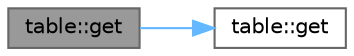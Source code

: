 digraph "table::get"
{
 // LATEX_PDF_SIZE
  bgcolor="transparent";
  edge [fontname=Helvetica,fontsize=10,labelfontname=Helvetica,labelfontsize=10];
  node [fontname=Helvetica,fontsize=10,shape=box,height=0.2,width=0.4];
  rankdir="LR";
  Node1 [id="Node000001",label="table::get",height=0.2,width=0.4,color="gray40", fillcolor="grey60", style="filled", fontcolor="black",tooltip="Gets the node at a specific key (const overload)."];
  Node1 -> Node2 [id="edge3_Node000001_Node000002",color="steelblue1",style="solid",tooltip=" "];
  Node2 [id="Node000002",label="table::get",height=0.2,width=0.4,color="grey40", fillcolor="white", style="filled",URL="$classtable.html#a3a338dc69074b9f155ca52f044ef0b07",tooltip="Gets the node at a specific key."];
}

